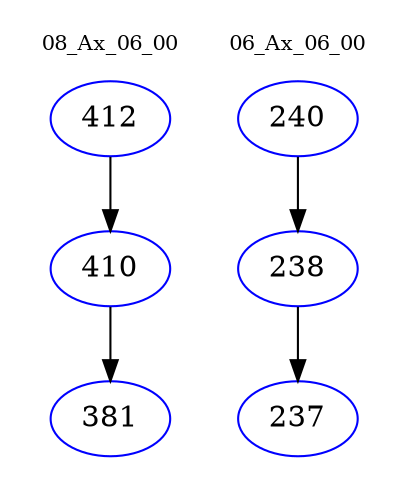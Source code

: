 digraph{
subgraph cluster_0 {
color = white
label = "08_Ax_06_00";
fontsize=10;
T0_412 [label="412", color="blue"]
T0_412 -> T0_410 [color="black"]
T0_410 [label="410", color="blue"]
T0_410 -> T0_381 [color="black"]
T0_381 [label="381", color="blue"]
}
subgraph cluster_1 {
color = white
label = "06_Ax_06_00";
fontsize=10;
T1_240 [label="240", color="blue"]
T1_240 -> T1_238 [color="black"]
T1_238 [label="238", color="blue"]
T1_238 -> T1_237 [color="black"]
T1_237 [label="237", color="blue"]
}
}
